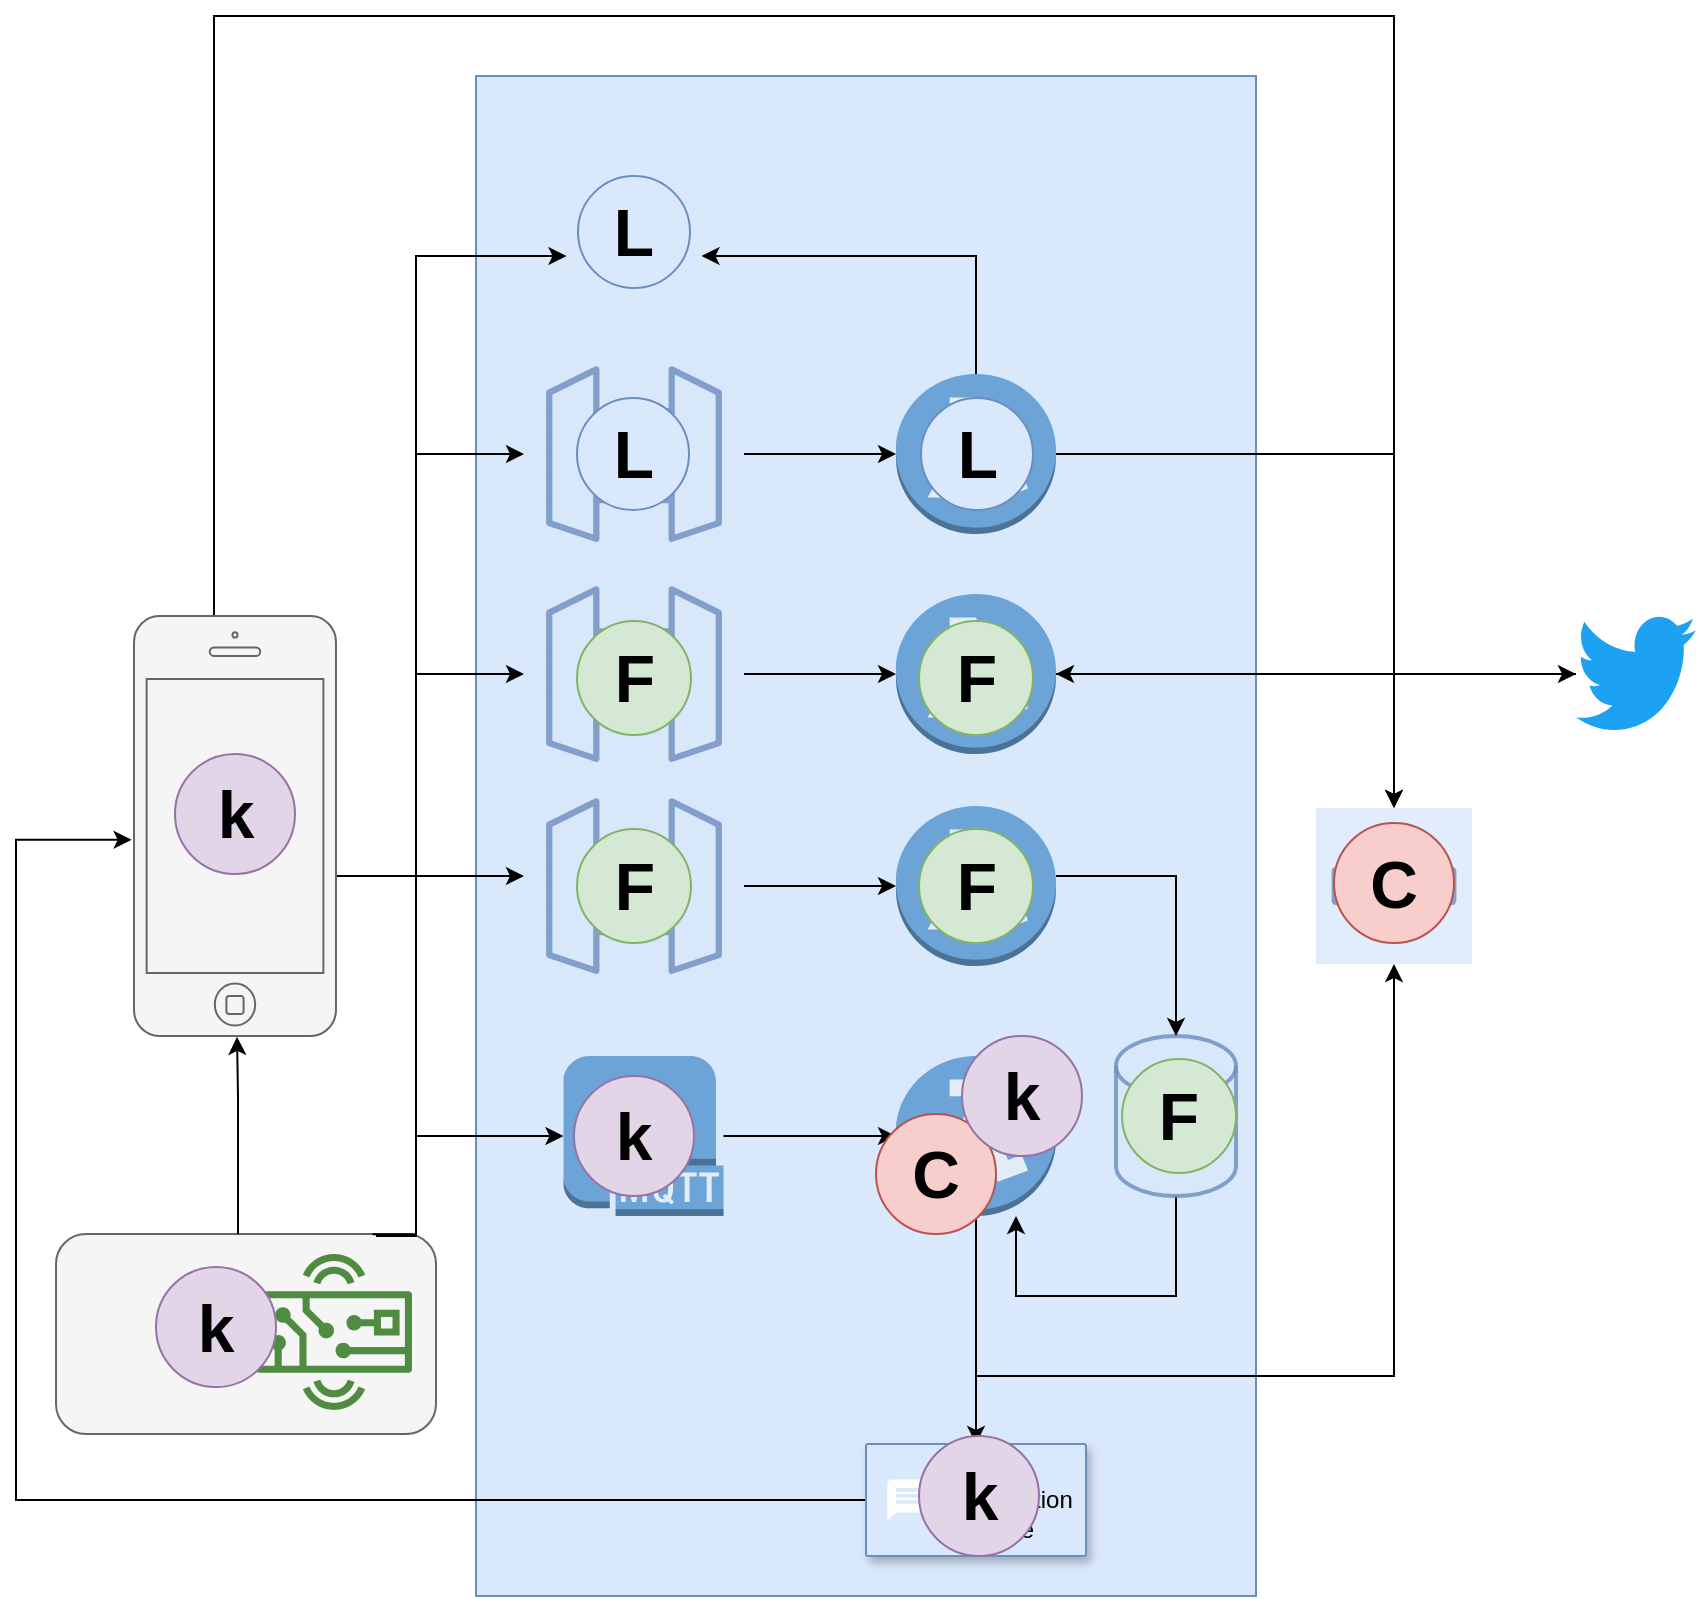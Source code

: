 <mxfile version="13.9.9" type="google"><diagram id="lImH-n_FartV8YCpBDlb" name="Page-1"><mxGraphModel dx="1673" dy="2065" grid="1" gridSize="10" guides="1" tooltips="1" connect="1" arrows="1" fold="1" page="1" pageScale="1" pageWidth="827" pageHeight="1169" math="0" shadow="0"><root><mxCell id="0"/><mxCell id="1" parent="0"/><mxCell id="nnNHikjh-BgUSewS_YUC-1" value="" style="rounded=0;whiteSpace=wrap;html=1;fillColor=#dae8fc;strokeColor=#6c8ebf;" vertex="1" parent="1"><mxGeometry x="280" y="-210" width="390" height="760" as="geometry"/></mxCell><mxCell id="nnNHikjh-BgUSewS_YUC-11" value="" style="rounded=1;whiteSpace=wrap;html=1;fillColor=#f5f5f5;strokeColor=#666666;fontColor=#333333;" vertex="1" parent="1"><mxGeometry x="70" y="369" width="190" height="100" as="geometry"/></mxCell><mxCell id="9QT3dQItFvtLfIUAN0oI-17" style="edgeStyle=orthogonalEdgeStyle;rounded=0;orthogonalLoop=1;jettySize=auto;html=1;" parent="1" source="9QT3dQItFvtLfIUAN0oI-3" target="9QT3dQItFvtLfIUAN0oI-14" edge="1"><mxGeometry relative="1" as="geometry"><Array as="points"><mxPoint x="149" y="-240"/><mxPoint x="739" y="-240"/></Array></mxGeometry></mxCell><mxCell id="9QT3dQItFvtLfIUAN0oI-19" style="edgeStyle=orthogonalEdgeStyle;rounded=0;orthogonalLoop=1;jettySize=auto;html=1;" parent="1" source="9QT3dQItFvtLfIUAN0oI-3" target="9QT3dQItFvtLfIUAN0oI-12" edge="1"><mxGeometry relative="1" as="geometry"><Array as="points"><mxPoint x="230" y="190"/><mxPoint x="230" y="190"/></Array></mxGeometry></mxCell><mxCell id="nnNHikjh-BgUSewS_YUC-20" style="edgeStyle=orthogonalEdgeStyle;rounded=0;orthogonalLoop=1;jettySize=auto;html=1;" edge="1" parent="1" source="9QT3dQItFvtLfIUAN0oI-3" target="nnNHikjh-BgUSewS_YUC-19"><mxGeometry relative="1" as="geometry"><Array as="points"><mxPoint x="250" y="190"/><mxPoint x="250" y="89"/></Array></mxGeometry></mxCell><mxCell id="nnNHikjh-BgUSewS_YUC-31" style="edgeStyle=orthogonalEdgeStyle;rounded=0;orthogonalLoop=1;jettySize=auto;html=1;" edge="1" parent="1" source="9QT3dQItFvtLfIUAN0oI-3" target="nnNHikjh-BgUSewS_YUC-26"><mxGeometry relative="1" as="geometry"><Array as="points"><mxPoint x="250" y="190"/><mxPoint x="250" y="-21"/></Array></mxGeometry></mxCell><mxCell id="nnNHikjh-BgUSewS_YUC-39" style="edgeStyle=orthogonalEdgeStyle;rounded=0;orthogonalLoop=1;jettySize=auto;html=1;entryX=0;entryY=0.5;entryDx=0;entryDy=0;exitX=0.833;exitY=0.001;exitDx=0;exitDy=0;exitPerimeter=0;" edge="1" parent="1" source="nnNHikjh-BgUSewS_YUC-11" target="nnNHikjh-BgUSewS_YUC-38"><mxGeometry relative="1" as="geometry"><Array as="points"><mxPoint x="250" y="369"/><mxPoint x="250" y="-120"/></Array></mxGeometry></mxCell><mxCell id="9QT3dQItFvtLfIUAN0oI-3" value="" style="html=1;verticalLabelPosition=bottom;labelBackgroundColor=#ffffff;verticalAlign=top;shadow=0;dashed=0;strokeWidth=1;shape=mxgraph.ios7.misc.iphone;strokeColor=#666666;fillColor=#f5f5f5;fontColor=#333333;" parent="1" vertex="1"><mxGeometry x="109" y="60" width="101" height="210" as="geometry"/></mxCell><mxCell id="nnNHikjh-BgUSewS_YUC-7" style="edgeStyle=orthogonalEdgeStyle;rounded=0;orthogonalLoop=1;jettySize=auto;html=1;entryX=0;entryY=0.5;entryDx=0;entryDy=0;entryPerimeter=0;" edge="1" parent="1" target="9QT3dQItFvtLfIUAN0oI-7"><mxGeometry relative="1" as="geometry"><mxPoint x="230" y="370" as="sourcePoint"/><Array as="points"><mxPoint x="250" y="370"/><mxPoint x="250" y="320"/></Array></mxGeometry></mxCell><mxCell id="9QT3dQItFvtLfIUAN0oI-5" value="" style="outlineConnect=0;fontColor=#232F3E;gradientColor=none;fillColor=#277116;strokeColor=none;dashed=0;verticalLabelPosition=bottom;verticalAlign=top;align=center;html=1;fontSize=12;fontStyle=0;aspect=fixed;pointerEvents=1;shape=mxgraph.aws4.hardware_board;opacity=80;" parent="1" vertex="1"><mxGeometry x="170" y="379" width="78" height="78" as="geometry"/></mxCell><mxCell id="nnNHikjh-BgUSewS_YUC-3" style="edgeStyle=orthogonalEdgeStyle;rounded=0;orthogonalLoop=1;jettySize=auto;html=1;" edge="1" parent="1" source="9QT3dQItFvtLfIUAN0oI-6" target="9QT3dQItFvtLfIUAN0oI-14"><mxGeometry relative="1" as="geometry"><Array as="points"><mxPoint x="739" y="440"/></Array></mxGeometry></mxCell><mxCell id="nnNHikjh-BgUSewS_YUC-15" style="edgeStyle=orthogonalEdgeStyle;rounded=0;orthogonalLoop=1;jettySize=auto;html=1;entryX=0.5;entryY=0;entryDx=0;entryDy=0;" edge="1" parent="1" source="9QT3dQItFvtLfIUAN0oI-6" target="nnNHikjh-BgUSewS_YUC-13"><mxGeometry relative="1" as="geometry"/></mxCell><mxCell id="9QT3dQItFvtLfIUAN0oI-6" value="" style="outlineConnect=0;dashed=0;verticalLabelPosition=bottom;verticalAlign=top;align=center;html=1;shape=mxgraph.aws3.lambda_function;fillColor=#5294CF;gradientColor=none;strokeColor=#6D9656;strokeWidth=2;opacity=80;" parent="1" vertex="1"><mxGeometry x="490" y="280" width="80" height="80" as="geometry"/></mxCell><mxCell id="nnNHikjh-BgUSewS_YUC-2" style="edgeStyle=orthogonalEdgeStyle;rounded=0;orthogonalLoop=1;jettySize=auto;html=1;" edge="1" parent="1" source="9QT3dQItFvtLfIUAN0oI-7" target="9QT3dQItFvtLfIUAN0oI-6"><mxGeometry relative="1" as="geometry"/></mxCell><mxCell id="9QT3dQItFvtLfIUAN0oI-7" value="" style="outlineConnect=0;dashed=0;verticalLabelPosition=bottom;verticalAlign=top;align=center;html=1;shape=mxgraph.aws3.mqtt_protocol;fillColor=#5294CF;gradientColor=none;strokeColor=#6D9656;strokeWidth=2;opacity=80;" parent="1" vertex="1"><mxGeometry x="323.75" y="280" width="80" height="80" as="geometry"/></mxCell><mxCell id="nnNHikjh-BgUSewS_YUC-6" style="edgeStyle=orthogonalEdgeStyle;rounded=0;orthogonalLoop=1;jettySize=auto;html=1;" edge="1" parent="1" source="9QT3dQItFvtLfIUAN0oI-9" target="9QT3dQItFvtLfIUAN0oI-6"><mxGeometry relative="1" as="geometry"><Array as="points"><mxPoint x="630" y="400"/><mxPoint x="550" y="400"/></Array></mxGeometry></mxCell><mxCell id="9QT3dQItFvtLfIUAN0oI-9" value="" style="shape=cylinder3;whiteSpace=wrap;html=1;boundedLbl=1;backgroundOutline=1;size=15;strokeColor=#6c8ebf;strokeWidth=2;opacity=80;fillColor=#dae8fc;" parent="1" vertex="1"><mxGeometry x="600" y="270" width="60" height="80" as="geometry"/></mxCell><mxCell id="9QT3dQItFvtLfIUAN0oI-20" style="edgeStyle=orthogonalEdgeStyle;rounded=0;orthogonalLoop=1;jettySize=auto;html=1;" parent="1" source="9QT3dQItFvtLfIUAN0oI-12" target="nnNHikjh-BgUSewS_YUC-4" edge="1"><mxGeometry relative="1" as="geometry"><mxPoint x="470" y="195.0" as="targetPoint"/></mxGeometry></mxCell><mxCell id="9QT3dQItFvtLfIUAN0oI-12" value="" style="outlineConnect=0;gradientDirection=north;fillColor=#dae8fc;strokeColor=#6c8ebf;dashed=0;verticalLabelPosition=bottom;verticalAlign=top;align=center;html=1;fontSize=12;fontStyle=0;aspect=fixed;shape=mxgraph.aws4.resourceIcon;resIcon=mxgraph.aws4.api_gateway;opacity=80;" parent="1" vertex="1"><mxGeometry x="304" y="140" width="110" height="110" as="geometry"/></mxCell><mxCell id="9QT3dQItFvtLfIUAN0oI-14" value="" style="outlineConnect=0;gradientDirection=north;fillColor=#dae8fc;strokeColor=#6c8ebf;dashed=0;verticalLabelPosition=bottom;verticalAlign=top;align=center;html=1;fontSize=12;fontStyle=0;aspect=fixed;shape=mxgraph.aws4.resourceIcon;resIcon=mxgraph.aws4.blockchain;opacity=80;" parent="1" vertex="1"><mxGeometry x="700" y="156" width="78" height="78" as="geometry"/></mxCell><mxCell id="nnNHikjh-BgUSewS_YUC-5" style="edgeStyle=orthogonalEdgeStyle;rounded=0;orthogonalLoop=1;jettySize=auto;html=1;" edge="1" parent="1" source="nnNHikjh-BgUSewS_YUC-4" target="9QT3dQItFvtLfIUAN0oI-9"><mxGeometry relative="1" as="geometry"><Array as="points"><mxPoint x="630" y="190"/></Array></mxGeometry></mxCell><mxCell id="nnNHikjh-BgUSewS_YUC-4" value="" style="outlineConnect=0;dashed=0;verticalLabelPosition=bottom;verticalAlign=top;align=center;html=1;shape=mxgraph.aws3.lambda_function;fillColor=#5294CF;gradientColor=none;strokeColor=#6D9656;strokeWidth=2;opacity=80;" vertex="1" parent="1"><mxGeometry x="490" y="155" width="80" height="80" as="geometry"/></mxCell><mxCell id="nnNHikjh-BgUSewS_YUC-9" style="edgeStyle=orthogonalEdgeStyle;rounded=0;orthogonalLoop=1;jettySize=auto;html=1;entryX=0.51;entryY=1.002;entryDx=0;entryDy=0;entryPerimeter=0;" edge="1" parent="1" source="nnNHikjh-BgUSewS_YUC-11" target="9QT3dQItFvtLfIUAN0oI-3"><mxGeometry relative="1" as="geometry"><mxPoint x="65" y="250" as="sourcePoint"/><Array as="points"><mxPoint x="161" y="300"/><mxPoint x="161" y="300"/></Array></mxGeometry></mxCell><mxCell id="nnNHikjh-BgUSewS_YUC-8" value="" style="shape=image;html=1;verticalAlign=top;verticalLabelPosition=bottom;labelBackgroundColor=#ffffff;imageAspect=0;aspect=fixed;image=https://cdn4.iconfinder.com/data/icons/hodgepodge-free/32/bitcoin_address_qr_code-128.png" vertex="1" parent="1"><mxGeometry x="80" y="390.5" width="55" height="55" as="geometry"/></mxCell><mxCell id="nnNHikjh-BgUSewS_YUC-16" style="edgeStyle=orthogonalEdgeStyle;rounded=0;orthogonalLoop=1;jettySize=auto;html=1;entryX=-0.012;entryY=0.533;entryDx=0;entryDy=0;entryPerimeter=0;" edge="1" parent="1" source="nnNHikjh-BgUSewS_YUC-13" target="9QT3dQItFvtLfIUAN0oI-3"><mxGeometry relative="1" as="geometry"><Array as="points"><mxPoint x="530" y="502"/><mxPoint x="50" y="502"/><mxPoint x="50" y="172"/></Array></mxGeometry></mxCell><mxCell id="nnNHikjh-BgUSewS_YUC-13" value="" style="strokeColor=#6c8ebf;shadow=1;strokeWidth=1;rounded=1;absoluteArcSize=1;arcSize=2;fillColor=#dae8fc;" vertex="1" parent="1"><mxGeometry x="475" y="474" width="110" height="56" as="geometry"/></mxCell><mxCell id="nnNHikjh-BgUSewS_YUC-14" value="Push&#10;Notification&#10;Service" style="dashed=0;connectable=0;html=1;fillColor=#dae8fc;strokeColor=#6c8ebf;shape=mxgraph.gcp2.push_notification_service;part=1;labelPosition=right;verticalLabelPosition=middle;align=left;verticalAlign=middle;spacingLeft=5;fontSize=12;" vertex="1" parent="nnNHikjh-BgUSewS_YUC-13"><mxGeometry y="0.5" width="32" height="32" relative="1" as="geometry"><mxPoint x="5" y="-16" as="offset"/></mxGeometry></mxCell><mxCell id="nnNHikjh-BgUSewS_YUC-62" value="&lt;b&gt;&lt;font style=&quot;font-size: 33px&quot;&gt;k&lt;/font&gt;&lt;/b&gt;" style="ellipse;whiteSpace=wrap;html=1;aspect=fixed;fillColor=#e1d5e7;strokeColor=#9673a6;" vertex="1" parent="nnNHikjh-BgUSewS_YUC-13"><mxGeometry x="26.5" y="-4" width="60" height="60" as="geometry"/></mxCell><mxCell id="nnNHikjh-BgUSewS_YUC-28" style="edgeStyle=orthogonalEdgeStyle;rounded=0;orthogonalLoop=1;jettySize=auto;html=1;entryX=0;entryY=0.5;entryDx=0;entryDy=0;entryPerimeter=0;" edge="1" parent="1" source="nnNHikjh-BgUSewS_YUC-19" target="nnNHikjh-BgUSewS_YUC-27"><mxGeometry relative="1" as="geometry"/></mxCell><mxCell id="nnNHikjh-BgUSewS_YUC-19" value="" style="outlineConnect=0;gradientDirection=north;fillColor=#dae8fc;strokeColor=#6c8ebf;dashed=0;verticalLabelPosition=bottom;verticalAlign=top;align=center;html=1;fontSize=12;fontStyle=0;aspect=fixed;shape=mxgraph.aws4.resourceIcon;resIcon=mxgraph.aws4.api_gateway;opacity=80;" vertex="1" parent="1"><mxGeometry x="304" y="34" width="110" height="110" as="geometry"/></mxCell><mxCell id="nnNHikjh-BgUSewS_YUC-30" style="edgeStyle=orthogonalEdgeStyle;rounded=0;orthogonalLoop=1;jettySize=auto;html=1;entryX=0;entryY=0.5;entryDx=0;entryDy=0;entryPerimeter=0;" edge="1" parent="1" source="nnNHikjh-BgUSewS_YUC-26" target="nnNHikjh-BgUSewS_YUC-29"><mxGeometry relative="1" as="geometry"/></mxCell><mxCell id="nnNHikjh-BgUSewS_YUC-26" value="" style="outlineConnect=0;gradientDirection=north;fillColor=#dae8fc;strokeColor=#6c8ebf;dashed=0;verticalLabelPosition=bottom;verticalAlign=top;align=center;html=1;fontSize=12;fontStyle=0;aspect=fixed;shape=mxgraph.aws4.resourceIcon;resIcon=mxgraph.aws4.api_gateway;opacity=80;" vertex="1" parent="1"><mxGeometry x="304" y="-76" width="110" height="110" as="geometry"/></mxCell><mxCell id="nnNHikjh-BgUSewS_YUC-35" style="edgeStyle=orthogonalEdgeStyle;rounded=0;orthogonalLoop=1;jettySize=auto;html=1;" edge="1" parent="1" source="nnNHikjh-BgUSewS_YUC-27" target="nnNHikjh-BgUSewS_YUC-23"><mxGeometry relative="1" as="geometry"/></mxCell><mxCell id="nnNHikjh-BgUSewS_YUC-27" value="" style="outlineConnect=0;dashed=0;verticalLabelPosition=bottom;verticalAlign=top;align=center;html=1;shape=mxgraph.aws3.lambda_function;fillColor=#5294CF;gradientColor=none;strokeColor=#6D9656;strokeWidth=2;opacity=80;" vertex="1" parent="1"><mxGeometry x="490" y="49" width="80" height="80" as="geometry"/></mxCell><mxCell id="nnNHikjh-BgUSewS_YUC-36" style="edgeStyle=orthogonalEdgeStyle;rounded=0;orthogonalLoop=1;jettySize=auto;html=1;" edge="1" parent="1" source="nnNHikjh-BgUSewS_YUC-29" target="9QT3dQItFvtLfIUAN0oI-14"><mxGeometry relative="1" as="geometry"><mxPoint x="740" y="150" as="targetPoint"/></mxGeometry></mxCell><mxCell id="nnNHikjh-BgUSewS_YUC-41" style="edgeStyle=orthogonalEdgeStyle;rounded=0;orthogonalLoop=1;jettySize=auto;html=1;entryX=1;entryY=0.5;entryDx=0;entryDy=0;" edge="1" parent="1" source="nnNHikjh-BgUSewS_YUC-29" target="nnNHikjh-BgUSewS_YUC-38"><mxGeometry relative="1" as="geometry"><Array as="points"><mxPoint x="530" y="-120"/></Array></mxGeometry></mxCell><mxCell id="nnNHikjh-BgUSewS_YUC-29" value="" style="outlineConnect=0;dashed=0;verticalLabelPosition=bottom;verticalAlign=top;align=center;html=1;shape=mxgraph.aws3.lambda_function;fillColor=#5294CF;gradientColor=none;strokeColor=#6D9656;strokeWidth=2;opacity=80;" vertex="1" parent="1"><mxGeometry x="490" y="-61" width="80" height="80" as="geometry"/></mxCell><mxCell id="nnNHikjh-BgUSewS_YUC-32" value="" style="shape=image;html=1;verticalAlign=top;verticalLabelPosition=bottom;labelBackgroundColor=#ffffff;imageAspect=0;aspect=fixed;image=https://cdn2.iconfinder.com/data/icons/artificial-intelligence-6/64/ArtificialIntelligence9-128.png" vertex="1" parent="1"><mxGeometry x="551" y="34" width="49" height="49" as="geometry"/></mxCell><mxCell id="nnNHikjh-BgUSewS_YUC-33" value="" style="shape=image;html=1;verticalAlign=top;verticalLabelPosition=bottom;labelBackgroundColor=#ffffff;imageAspect=0;aspect=fixed;image=https://cdn2.iconfinder.com/data/icons/artificial-intelligence-6/64/ArtificialIntelligence9-128.png" vertex="1" parent="1"><mxGeometry x="551" y="-73" width="49" height="49" as="geometry"/></mxCell><mxCell id="nnNHikjh-BgUSewS_YUC-45" style="edgeStyle=orthogonalEdgeStyle;rounded=0;orthogonalLoop=1;jettySize=auto;html=1;" edge="1" parent="1" source="nnNHikjh-BgUSewS_YUC-23" target="nnNHikjh-BgUSewS_YUC-27"><mxGeometry relative="1" as="geometry"/></mxCell><mxCell id="nnNHikjh-BgUSewS_YUC-23" value="" style="dashed=0;outlineConnect=0;html=1;align=center;labelPosition=center;verticalLabelPosition=bottom;verticalAlign=top;shape=mxgraph.weblogos.twitter;fillColor=#1DA1F2;strokeColor=none" vertex="1" parent="1"><mxGeometry x="830" y="58.5" width="60" height="61" as="geometry"/></mxCell><mxCell id="nnNHikjh-BgUSewS_YUC-38" value="" style="shape=image;verticalLabelPosition=bottom;labelBackgroundColor=#ffffff;verticalAlign=top;aspect=fixed;imageAspect=0;image=https://cdn.freebiesupply.com/logos/large/2x/ibm-cloud-object-storage-logo-png-transparent.png;" vertex="1" parent="1"><mxGeometry x="325.25" y="-170" width="67.5" height="100" as="geometry"/></mxCell><mxCell id="nnNHikjh-BgUSewS_YUC-46" value="&lt;b&gt;&lt;font style=&quot;font-size: 33px&quot;&gt;F&lt;/font&gt;&lt;/b&gt;" style="ellipse;whiteSpace=wrap;html=1;aspect=fixed;fillColor=#d5e8d4;strokeColor=#82b366;" vertex="1" parent="1"><mxGeometry x="501.5" y="62.5" width="57" height="57" as="geometry"/></mxCell><mxCell id="nnNHikjh-BgUSewS_YUC-47" value="&lt;b&gt;&lt;font style=&quot;font-size: 33px&quot;&gt;L&lt;/font&gt;&lt;/b&gt;" style="ellipse;whiteSpace=wrap;html=1;aspect=fixed;fillColor=#dae8fc;strokeColor=#6c8ebf;" vertex="1" parent="1"><mxGeometry x="502.5" y="-49" width="56" height="56" as="geometry"/></mxCell><mxCell id="nnNHikjh-BgUSewS_YUC-48" value="&lt;b&gt;&lt;font style=&quot;font-size: 33px&quot;&gt;C&lt;/font&gt;&lt;/b&gt;" style="ellipse;whiteSpace=wrap;html=1;aspect=fixed;fillColor=#f8cecc;strokeColor=#b85450;" vertex="1" parent="1"><mxGeometry x="709" y="163.5" width="60" height="60" as="geometry"/></mxCell><mxCell id="nnNHikjh-BgUSewS_YUC-50" value="&lt;b&gt;&lt;font style=&quot;font-size: 33px&quot;&gt;k&lt;/font&gt;&lt;/b&gt;" style="ellipse;whiteSpace=wrap;html=1;aspect=fixed;fillColor=#e1d5e7;strokeColor=#9673a6;" vertex="1" parent="1"><mxGeometry x="129.5" y="129" width="60" height="60" as="geometry"/></mxCell><mxCell id="nnNHikjh-BgUSewS_YUC-51" value="&lt;b&gt;&lt;font style=&quot;font-size: 33px&quot;&gt;k&lt;/font&gt;&lt;/b&gt;" style="ellipse;whiteSpace=wrap;html=1;aspect=fixed;fillColor=#e1d5e7;strokeColor=#9673a6;" vertex="1" parent="1"><mxGeometry x="120" y="385.5" width="60" height="60" as="geometry"/></mxCell><mxCell id="nnNHikjh-BgUSewS_YUC-52" value="&lt;b&gt;&lt;font style=&quot;font-size: 33px&quot;&gt;C&lt;/font&gt;&lt;/b&gt;" style="ellipse;whiteSpace=wrap;html=1;aspect=fixed;fillColor=#f8cecc;strokeColor=#b85450;" vertex="1" parent="1"><mxGeometry x="480" y="309" width="60" height="60" as="geometry"/></mxCell><mxCell id="nnNHikjh-BgUSewS_YUC-53" value="&lt;b&gt;&lt;font style=&quot;font-size: 33px&quot;&gt;F&lt;/font&gt;&lt;/b&gt;" style="ellipse;whiteSpace=wrap;html=1;aspect=fixed;fillColor=#d5e8d4;strokeColor=#82b366;" vertex="1" parent="1"><mxGeometry x="501.5" y="166.5" width="57" height="57" as="geometry"/></mxCell><mxCell id="nnNHikjh-BgUSewS_YUC-54" value="&lt;b&gt;&lt;font style=&quot;font-size: 33px&quot;&gt;k&lt;/font&gt;&lt;/b&gt;" style="ellipse;whiteSpace=wrap;html=1;aspect=fixed;fillColor=#e1d5e7;strokeColor=#9673a6;" vertex="1" parent="1"><mxGeometry x="523" y="270" width="60" height="60" as="geometry"/></mxCell><mxCell id="nnNHikjh-BgUSewS_YUC-55" value="&lt;b&gt;&lt;font style=&quot;font-size: 33px&quot;&gt;F&lt;/font&gt;&lt;/b&gt;" style="ellipse;whiteSpace=wrap;html=1;aspect=fixed;fillColor=#d5e8d4;strokeColor=#82b366;" vertex="1" parent="1"><mxGeometry x="603" y="281.5" width="57" height="57" as="geometry"/></mxCell><mxCell id="nnNHikjh-BgUSewS_YUC-56" value="&lt;b&gt;&lt;font style=&quot;font-size: 33px&quot;&gt;L&lt;/font&gt;&lt;/b&gt;" style="ellipse;whiteSpace=wrap;html=1;aspect=fixed;fillColor=#dae8fc;strokeColor=#6c8ebf;" vertex="1" parent="1"><mxGeometry x="331" y="-160" width="56" height="56" as="geometry"/></mxCell><mxCell id="nnNHikjh-BgUSewS_YUC-58" value="&lt;b&gt;&lt;font style=&quot;font-size: 33px&quot;&gt;k&lt;/font&gt;&lt;/b&gt;" style="ellipse;whiteSpace=wrap;html=1;aspect=fixed;fillColor=#e1d5e7;strokeColor=#9673a6;" vertex="1" parent="1"><mxGeometry x="329" y="290" width="60" height="60" as="geometry"/></mxCell><mxCell id="nnNHikjh-BgUSewS_YUC-59" value="&lt;b&gt;&lt;font style=&quot;font-size: 33px&quot;&gt;F&lt;/font&gt;&lt;/b&gt;" style="ellipse;whiteSpace=wrap;html=1;aspect=fixed;fillColor=#d5e8d4;strokeColor=#82b366;" vertex="1" parent="1"><mxGeometry x="330.5" y="166.5" width="57" height="57" as="geometry"/></mxCell><mxCell id="nnNHikjh-BgUSewS_YUC-60" value="&lt;b&gt;&lt;font style=&quot;font-size: 33px&quot;&gt;F&lt;/font&gt;&lt;/b&gt;" style="ellipse;whiteSpace=wrap;html=1;aspect=fixed;fillColor=#d5e8d4;strokeColor=#82b366;" vertex="1" parent="1"><mxGeometry x="330.5" y="62.5" width="57" height="57" as="geometry"/></mxCell><mxCell id="nnNHikjh-BgUSewS_YUC-61" value="&lt;b&gt;&lt;font style=&quot;font-size: 33px&quot;&gt;L&lt;/font&gt;&lt;/b&gt;" style="ellipse;whiteSpace=wrap;html=1;aspect=fixed;fillColor=#dae8fc;strokeColor=#6c8ebf;" vertex="1" parent="1"><mxGeometry x="330.5" y="-49" width="56" height="56" as="geometry"/></mxCell></root></mxGraphModel></diagram></mxfile>